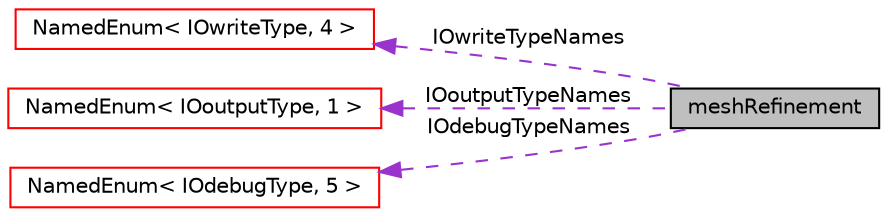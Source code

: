 digraph "meshRefinement"
{
  bgcolor="transparent";
  edge [fontname="Helvetica",fontsize="10",labelfontname="Helvetica",labelfontsize="10"];
  node [fontname="Helvetica",fontsize="10",shape=record];
  rankdir="LR";
  Node1 [label="meshRefinement",height=0.2,width=0.4,color="black", fillcolor="grey75", style="filled", fontcolor="black"];
  Node2 -> Node1 [dir="back",color="darkorchid3",fontsize="10",style="dashed",label=" IOwriteTypeNames" ,fontname="Helvetica"];
  Node2 [label="NamedEnum\< IOwriteType, 4 \>",height=0.2,width=0.4,color="red",URL="$a01602.html"];
  Node3 -> Node1 [dir="back",color="darkorchid3",fontsize="10",style="dashed",label=" IOoutputTypeNames" ,fontname="Helvetica"];
  Node3 [label="NamedEnum\< IOoutputType, 1 \>",height=0.2,width=0.4,color="red",URL="$a01602.html"];
  Node4 -> Node1 [dir="back",color="darkorchid3",fontsize="10",style="dashed",label=" IOdebugTypeNames" ,fontname="Helvetica"];
  Node4 [label="NamedEnum\< IOdebugType, 5 \>",height=0.2,width=0.4,color="red",URL="$a01602.html"];
}
